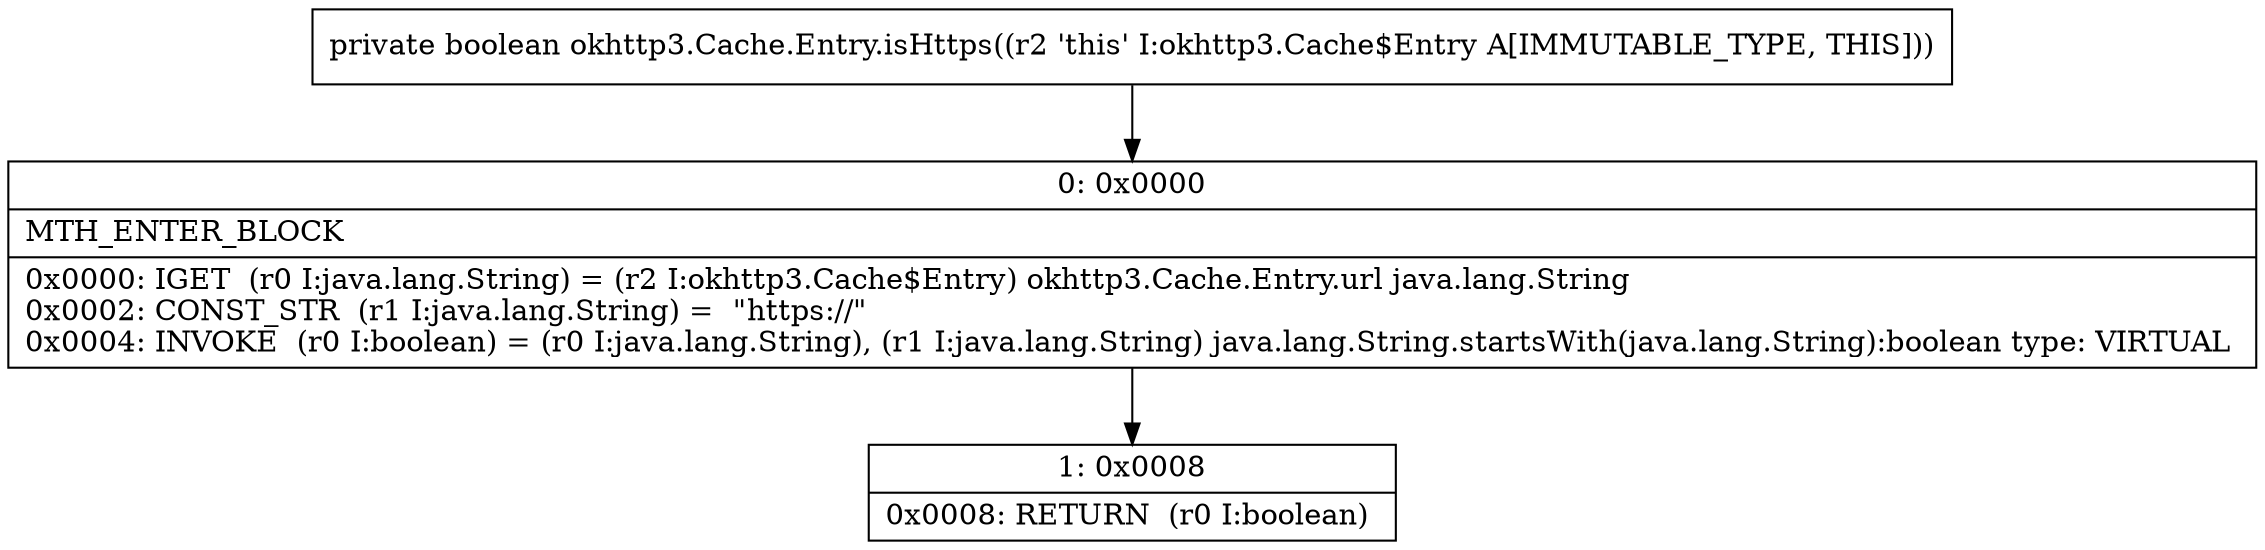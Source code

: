 digraph "CFG forokhttp3.Cache.Entry.isHttps()Z" {
Node_0 [shape=record,label="{0\:\ 0x0000|MTH_ENTER_BLOCK\l|0x0000: IGET  (r0 I:java.lang.String) = (r2 I:okhttp3.Cache$Entry) okhttp3.Cache.Entry.url java.lang.String \l0x0002: CONST_STR  (r1 I:java.lang.String) =  \"https:\/\/\" \l0x0004: INVOKE  (r0 I:boolean) = (r0 I:java.lang.String), (r1 I:java.lang.String) java.lang.String.startsWith(java.lang.String):boolean type: VIRTUAL \l}"];
Node_1 [shape=record,label="{1\:\ 0x0008|0x0008: RETURN  (r0 I:boolean) \l}"];
MethodNode[shape=record,label="{private boolean okhttp3.Cache.Entry.isHttps((r2 'this' I:okhttp3.Cache$Entry A[IMMUTABLE_TYPE, THIS])) }"];
MethodNode -> Node_0;
Node_0 -> Node_1;
}

